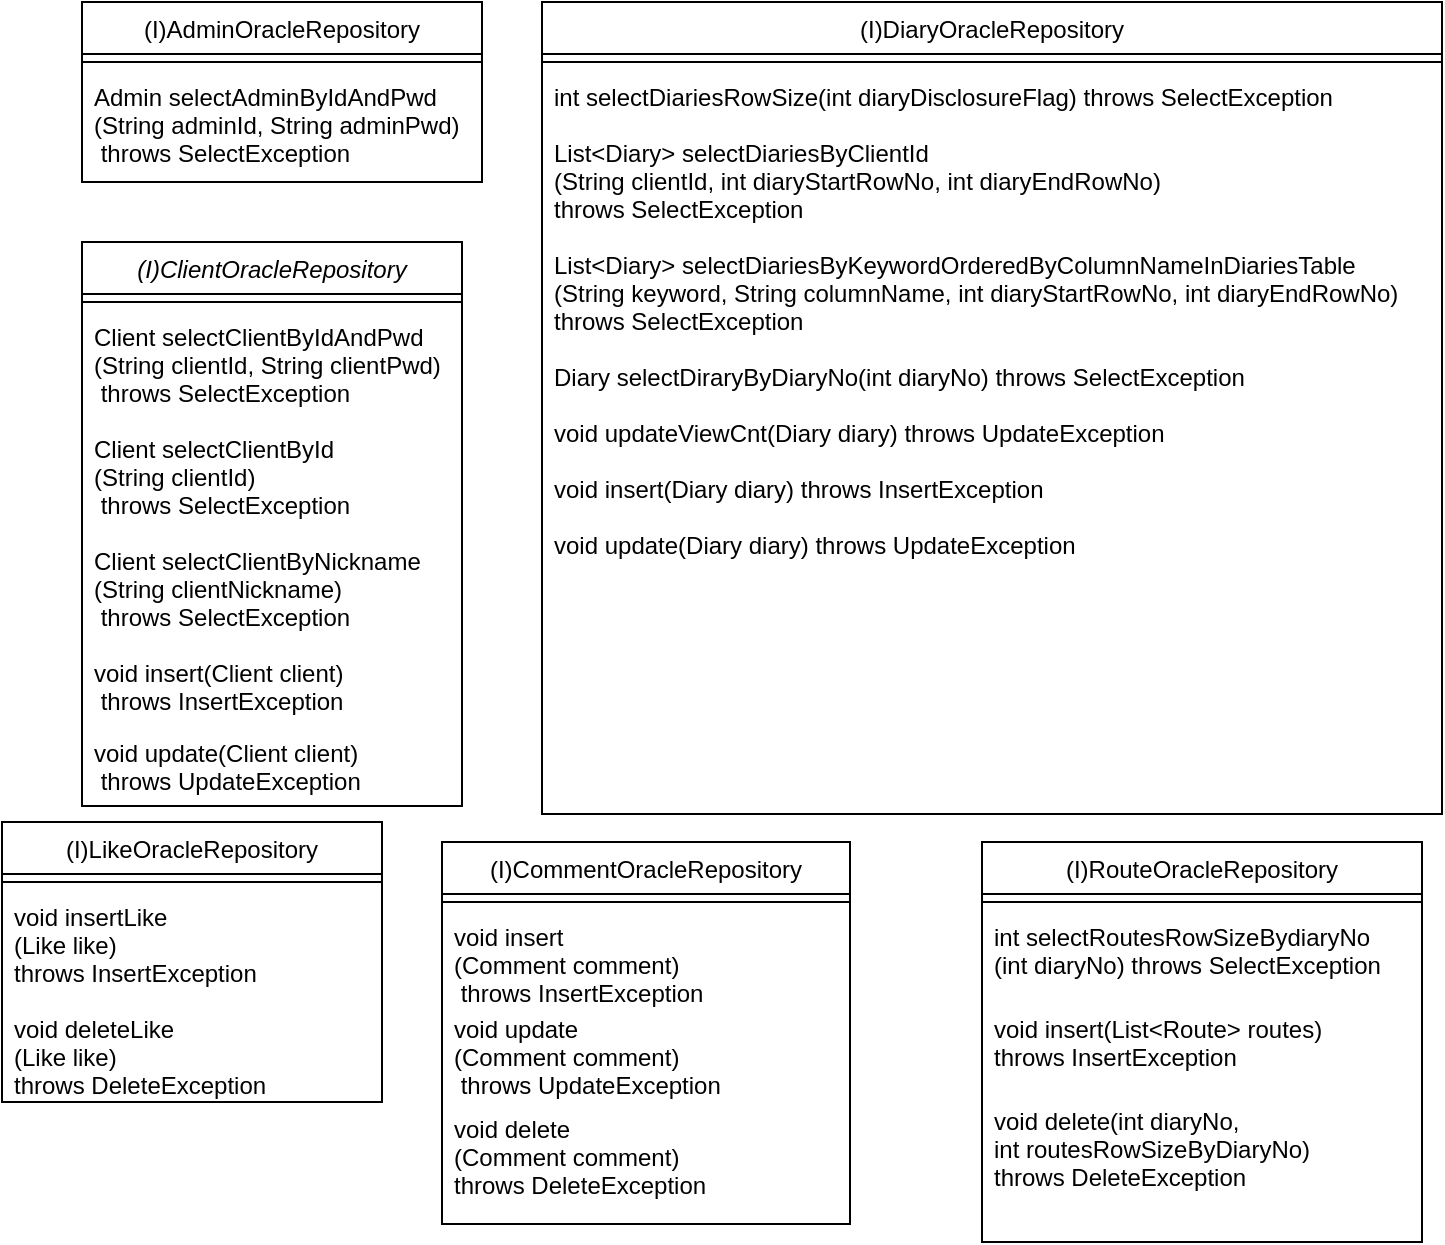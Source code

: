 <mxfile version="20.1.1" type="device"><diagram id="C5RBs43oDa-KdzZeNtuy" name="Page-1"><mxGraphModel dx="1038" dy="547" grid="1" gridSize="10" guides="1" tooltips="1" connect="1" arrows="1" fold="1" page="1" pageScale="1" pageWidth="827" pageHeight="1169" math="0" shadow="0"><root><mxCell id="WIyWlLk6GJQsqaUBKTNV-0"/><mxCell id="WIyWlLk6GJQsqaUBKTNV-1" parent="WIyWlLk6GJQsqaUBKTNV-0"/><mxCell id="zkfFHV4jXpPFQw0GAbJ--0" value="(I)ClientOracleRepository" style="swimlane;fontStyle=2;align=center;verticalAlign=top;childLayout=stackLayout;horizontal=1;startSize=26;horizontalStack=0;resizeParent=1;resizeLast=0;collapsible=1;marginBottom=0;rounded=0;shadow=0;strokeWidth=1;" parent="WIyWlLk6GJQsqaUBKTNV-1" vertex="1"><mxGeometry x="70" y="160" width="190" height="282" as="geometry"><mxRectangle x="230" y="140" width="160" height="26" as="alternateBounds"/></mxGeometry></mxCell><mxCell id="zkfFHV4jXpPFQw0GAbJ--4" value="" style="line;html=1;strokeWidth=1;align=left;verticalAlign=middle;spacingTop=-1;spacingLeft=3;spacingRight=3;rotatable=0;labelPosition=right;points=[];portConstraint=eastwest;" parent="zkfFHV4jXpPFQw0GAbJ--0" vertex="1"><mxGeometry y="26" width="190" height="8" as="geometry"/></mxCell><mxCell id="rqv6vZIQmIfWx-Wsa5B7-43" value="Client selectClientByIdAndPwd&#10;(String clientId, String clientPwd)&#10; throws SelectException&#10;" style="text;align=left;verticalAlign=top;spacingLeft=4;spacingRight=4;overflow=hidden;rotatable=0;points=[[0,0.5],[1,0.5]];portConstraint=eastwest;" parent="zkfFHV4jXpPFQw0GAbJ--0" vertex="1"><mxGeometry y="34" width="190" height="56" as="geometry"/></mxCell><mxCell id="0Yw5HNG7OqplbF1btbz9-0" value="Client selectClientById&#10;(String clientId)&#10; throws SelectException&#10;" style="text;align=left;verticalAlign=top;spacingLeft=4;spacingRight=4;overflow=hidden;rotatable=0;points=[[0,0.5],[1,0.5]];portConstraint=eastwest;" parent="zkfFHV4jXpPFQw0GAbJ--0" vertex="1"><mxGeometry y="90" width="190" height="56" as="geometry"/></mxCell><mxCell id="0Yw5HNG7OqplbF1btbz9-1" value="Client selectClientByNickname&#10;(String clientNickname)&#10; throws SelectException&#10;" style="text;align=left;verticalAlign=top;spacingLeft=4;spacingRight=4;overflow=hidden;rotatable=0;points=[[0,0.5],[1,0.5]];portConstraint=eastwest;" parent="zkfFHV4jXpPFQw0GAbJ--0" vertex="1"><mxGeometry y="146" width="190" height="56" as="geometry"/></mxCell><mxCell id="zkfFHV4jXpPFQw0GAbJ--5" value="void insert(Client client)&#10; throws InsertException&#10;" style="text;align=left;verticalAlign=top;spacingLeft=4;spacingRight=4;overflow=hidden;rotatable=0;points=[[0,0.5],[1,0.5]];portConstraint=eastwest;" parent="zkfFHV4jXpPFQw0GAbJ--0" vertex="1"><mxGeometry y="202" width="190" height="40" as="geometry"/></mxCell><mxCell id="0EjM4GsbVrVu126PNvpz-1" value="void update(Client client)&#10; throws UpdateException&#10;" style="text;align=left;verticalAlign=top;spacingLeft=4;spacingRight=4;overflow=hidden;rotatable=0;points=[[0,0.5],[1,0.5]];portConstraint=eastwest;" parent="zkfFHV4jXpPFQw0GAbJ--0" vertex="1"><mxGeometry y="242" width="190" height="40" as="geometry"/></mxCell><mxCell id="zkfFHV4jXpPFQw0GAbJ--17" value="(I)DiaryOracleRepository" style="swimlane;fontStyle=0;align=center;verticalAlign=top;childLayout=stackLayout;horizontal=1;startSize=26;horizontalStack=0;resizeParent=1;resizeLast=0;collapsible=1;marginBottom=0;rounded=0;shadow=0;strokeWidth=1;" parent="WIyWlLk6GJQsqaUBKTNV-1" vertex="1"><mxGeometry x="300" y="40" width="450" height="406" as="geometry"><mxRectangle x="550" y="140" width="160" height="26" as="alternateBounds"/></mxGeometry></mxCell><mxCell id="zkfFHV4jXpPFQw0GAbJ--23" value="" style="line;html=1;strokeWidth=1;align=left;verticalAlign=middle;spacingTop=-1;spacingLeft=3;spacingRight=3;rotatable=0;labelPosition=right;points=[];portConstraint=eastwest;" parent="zkfFHV4jXpPFQw0GAbJ--17" vertex="1"><mxGeometry y="26" width="450" height="8" as="geometry"/></mxCell><mxCell id="kyHXnrI1cVaGkrJ-gQKq-0" value="int selectDiariesRowSize(int diaryDisclosureFlag) throws SelectException" style="text;align=left;verticalAlign=top;spacingLeft=4;spacingRight=4;overflow=hidden;rotatable=0;points=[[0,0.5],[1,0.5]];portConstraint=eastwest;" parent="zkfFHV4jXpPFQw0GAbJ--17" vertex="1"><mxGeometry y="34" width="450" height="28" as="geometry"/></mxCell><mxCell id="8VjDcOUm5XdPOnwoxeYc-6" value="List&lt;Diary&gt; selectDiariesByClientId&#10;(String clientId, int diaryStartRowNo, int diaryEndRowNo)&#10;throws SelectException" style="text;align=left;verticalAlign=top;spacingLeft=4;spacingRight=4;overflow=hidden;rotatable=0;points=[[0,0.5],[1,0.5]];portConstraint=eastwest;" parent="zkfFHV4jXpPFQw0GAbJ--17" vertex="1"><mxGeometry y="62" width="450" height="56" as="geometry"/></mxCell><mxCell id="8VjDcOUm5XdPOnwoxeYc-8" value="List&lt;Diary&gt; selectDiariesByKeywordOrderedByColumnNameInDiariesTable&#10;(String keyword, String columnName, int diaryStartRowNo, int diaryEndRowNo) &#10;throws SelectException" style="text;align=left;verticalAlign=top;spacingLeft=4;spacingRight=4;overflow=hidden;rotatable=0;points=[[0,0.5],[1,0.5]];portConstraint=eastwest;" parent="zkfFHV4jXpPFQw0GAbJ--17" vertex="1"><mxGeometry y="118" width="450" height="56" as="geometry"/></mxCell><mxCell id="8VjDcOUm5XdPOnwoxeYc-9" value="Diary selectDiraryByDiaryNo(int diaryNo) throws SelectException" style="text;align=left;verticalAlign=top;spacingLeft=4;spacingRight=4;overflow=hidden;rotatable=0;points=[[0,0.5],[1,0.5]];portConstraint=eastwest;" parent="zkfFHV4jXpPFQw0GAbJ--17" vertex="1"><mxGeometry y="174" width="450" height="28" as="geometry"/></mxCell><mxCell id="8VjDcOUm5XdPOnwoxeYc-10" value="void updateViewCnt(Diary diary) throws UpdateException" style="text;align=left;verticalAlign=top;spacingLeft=4;spacingRight=4;overflow=hidden;rotatable=0;points=[[0,0.5],[1,0.5]];portConstraint=eastwest;" parent="zkfFHV4jXpPFQw0GAbJ--17" vertex="1"><mxGeometry y="202" width="450" height="28" as="geometry"/></mxCell><mxCell id="8VjDcOUm5XdPOnwoxeYc-11" value="void insert(Diary diary) throws InsertException" style="text;align=left;verticalAlign=top;spacingLeft=4;spacingRight=4;overflow=hidden;rotatable=0;points=[[0,0.5],[1,0.5]];portConstraint=eastwest;" parent="zkfFHV4jXpPFQw0GAbJ--17" vertex="1"><mxGeometry y="230" width="450" height="28" as="geometry"/></mxCell><mxCell id="8VjDcOUm5XdPOnwoxeYc-12" value="void update(Diary diary) throws UpdateException" style="text;align=left;verticalAlign=top;spacingLeft=4;spacingRight=4;overflow=hidden;rotatable=0;points=[[0,0.5],[1,0.5]];portConstraint=eastwest;" parent="zkfFHV4jXpPFQw0GAbJ--17" vertex="1"><mxGeometry y="258" width="450" height="28" as="geometry"/></mxCell><mxCell id="rqv6vZIQmIfWx-Wsa5B7-2" value="(I)AdminOracleRepository" style="swimlane;fontStyle=0;align=center;verticalAlign=top;childLayout=stackLayout;horizontal=1;startSize=26;horizontalStack=0;resizeParent=1;resizeLast=0;collapsible=1;marginBottom=0;rounded=0;shadow=0;strokeWidth=1;" parent="WIyWlLk6GJQsqaUBKTNV-1" vertex="1"><mxGeometry x="70" y="40" width="200" height="90" as="geometry"><mxRectangle x="550" y="140" width="160" height="26" as="alternateBounds"/></mxGeometry></mxCell><mxCell id="rqv6vZIQmIfWx-Wsa5B7-8" value="" style="line;html=1;strokeWidth=1;align=left;verticalAlign=middle;spacingTop=-1;spacingLeft=3;spacingRight=3;rotatable=0;labelPosition=right;points=[];portConstraint=eastwest;" parent="rqv6vZIQmIfWx-Wsa5B7-2" vertex="1"><mxGeometry y="26" width="200" height="8" as="geometry"/></mxCell><mxCell id="0EjM4GsbVrVu126PNvpz-50" value="Admin selectAdminByIdAndPwd&#10;(String adminId, String adminPwd)&#10; throws SelectException&#10;" style="text;align=left;verticalAlign=top;spacingLeft=4;spacingRight=4;overflow=hidden;rotatable=0;points=[[0,0.5],[1,0.5]];portConstraint=eastwest;" parent="rqv6vZIQmIfWx-Wsa5B7-2" vertex="1"><mxGeometry y="34" width="200" height="56" as="geometry"/></mxCell><mxCell id="rqv6vZIQmIfWx-Wsa5B7-10" value="(I)CommentOracleRepository" style="swimlane;fontStyle=0;align=center;verticalAlign=top;childLayout=stackLayout;horizontal=1;startSize=26;horizontalStack=0;resizeParent=1;resizeLast=0;collapsible=1;marginBottom=0;rounded=0;shadow=0;strokeWidth=1;" parent="WIyWlLk6GJQsqaUBKTNV-1" vertex="1"><mxGeometry x="250" y="460" width="204" height="191" as="geometry"><mxRectangle x="550" y="140" width="160" height="26" as="alternateBounds"/></mxGeometry></mxCell><mxCell id="rqv6vZIQmIfWx-Wsa5B7-16" value="" style="line;html=1;strokeWidth=1;align=left;verticalAlign=middle;spacingTop=-1;spacingLeft=3;spacingRight=3;rotatable=0;labelPosition=right;points=[];portConstraint=eastwest;" parent="rqv6vZIQmIfWx-Wsa5B7-10" vertex="1"><mxGeometry y="26" width="204" height="8" as="geometry"/></mxCell><mxCell id="0EjM4GsbVrVu126PNvpz-51" value="void insert&#10;(Comment comment)&#10; throws InsertException&#10;" style="text;align=left;verticalAlign=top;spacingLeft=4;spacingRight=4;overflow=hidden;rotatable=0;points=[[0,0.5],[1,0.5]];portConstraint=eastwest;" parent="rqv6vZIQmIfWx-Wsa5B7-10" vertex="1"><mxGeometry y="34" width="204" height="46" as="geometry"/></mxCell><mxCell id="0EjM4GsbVrVu126PNvpz-52" value="void update&#10;(Comment comment)&#10; throws UpdateException&#10;" style="text;align=left;verticalAlign=top;spacingLeft=4;spacingRight=4;overflow=hidden;rotatable=0;points=[[0,0.5],[1,0.5]];portConstraint=eastwest;" parent="rqv6vZIQmIfWx-Wsa5B7-10" vertex="1"><mxGeometry y="80" width="204" height="50" as="geometry"/></mxCell><mxCell id="0EjM4GsbVrVu126PNvpz-53" value="void delete&#10;(Comment comment)&#10;throws DeleteException" style="text;align=left;verticalAlign=top;spacingLeft=4;spacingRight=4;overflow=hidden;rotatable=0;points=[[0,0.5],[1,0.5]];portConstraint=eastwest;" parent="rqv6vZIQmIfWx-Wsa5B7-10" vertex="1"><mxGeometry y="130" width="204" height="50" as="geometry"/></mxCell><mxCell id="rqv6vZIQmIfWx-Wsa5B7-18" value="(I)LikeOracleRepository" style="swimlane;fontStyle=0;align=center;verticalAlign=top;childLayout=stackLayout;horizontal=1;startSize=26;horizontalStack=0;resizeParent=1;resizeLast=0;collapsible=1;marginBottom=0;rounded=0;shadow=0;strokeWidth=1;" parent="WIyWlLk6GJQsqaUBKTNV-1" vertex="1"><mxGeometry x="30" y="450" width="190" height="140" as="geometry"><mxRectangle x="550" y="140" width="160" height="26" as="alternateBounds"/></mxGeometry></mxCell><mxCell id="rqv6vZIQmIfWx-Wsa5B7-24" value="" style="line;html=1;strokeWidth=1;align=left;verticalAlign=middle;spacingTop=-1;spacingLeft=3;spacingRight=3;rotatable=0;labelPosition=right;points=[];portConstraint=eastwest;" parent="rqv6vZIQmIfWx-Wsa5B7-18" vertex="1"><mxGeometry y="26" width="190" height="8" as="geometry"/></mxCell><mxCell id="0EjM4GsbVrVu126PNvpz-22" value="void insertLike&#10;(Like like)&#10;throws InsertException" style="text;align=left;verticalAlign=top;spacingLeft=4;spacingRight=4;overflow=hidden;rotatable=0;points=[[0,0.5],[1,0.5]];portConstraint=eastwest;" parent="rqv6vZIQmIfWx-Wsa5B7-18" vertex="1"><mxGeometry y="34" width="190" height="56" as="geometry"/></mxCell><mxCell id="0EjM4GsbVrVu126PNvpz-58" value="void deleteLike&#10;(Like like)&#10;throws DeleteException&#10;" style="text;align=left;verticalAlign=top;spacingLeft=4;spacingRight=4;overflow=hidden;rotatable=0;points=[[0,0.5],[1,0.5]];portConstraint=eastwest;" parent="rqv6vZIQmIfWx-Wsa5B7-18" vertex="1"><mxGeometry y="90" width="190" height="50" as="geometry"/></mxCell><mxCell id="rqv6vZIQmIfWx-Wsa5B7-26" value="(I)RouteOracleRepository" style="swimlane;fontStyle=0;align=center;verticalAlign=top;childLayout=stackLayout;horizontal=1;startSize=26;horizontalStack=0;resizeParent=1;resizeLast=0;collapsible=1;marginBottom=0;rounded=0;shadow=0;strokeWidth=1;" parent="WIyWlLk6GJQsqaUBKTNV-1" vertex="1"><mxGeometry x="520" y="460" width="220" height="200" as="geometry"><mxRectangle x="550" y="140" width="160" height="26" as="alternateBounds"/></mxGeometry></mxCell><mxCell id="rqv6vZIQmIfWx-Wsa5B7-32" value="" style="line;html=1;strokeWidth=1;align=left;verticalAlign=middle;spacingTop=-1;spacingLeft=3;spacingRight=3;rotatable=0;labelPosition=right;points=[];portConstraint=eastwest;" parent="rqv6vZIQmIfWx-Wsa5B7-26" vertex="1"><mxGeometry y="26" width="220" height="8" as="geometry"/></mxCell><mxCell id="MCwRIN643aNDsTRVC5zK-0" value="int selectRoutesRowSizeBydiaryNo&#10;(int diaryNo) throws SelectException" style="text;align=left;verticalAlign=top;spacingLeft=4;spacingRight=4;overflow=hidden;rotatable=0;points=[[0,0.5],[1,0.5]];portConstraint=eastwest;" vertex="1" parent="rqv6vZIQmIfWx-Wsa5B7-26"><mxGeometry y="34" width="220" height="46" as="geometry"/></mxCell><mxCell id="0EjM4GsbVrVu126PNvpz-54" value="void insert(List&lt;Route&gt; routes) &#10;throws InsertException" style="text;align=left;verticalAlign=top;spacingLeft=4;spacingRight=4;overflow=hidden;rotatable=0;points=[[0,0.5],[1,0.5]];portConstraint=eastwest;" parent="rqv6vZIQmIfWx-Wsa5B7-26" vertex="1"><mxGeometry y="80" width="220" height="46" as="geometry"/></mxCell><mxCell id="0EjM4GsbVrVu126PNvpz-56" value="void delete(int diaryNo, &#10;int routesRowSizeByDiaryNo) &#10;throws DeleteException" style="text;align=left;verticalAlign=top;spacingLeft=4;spacingRight=4;overflow=hidden;rotatable=0;points=[[0,0.5],[1,0.5]];portConstraint=eastwest;" parent="rqv6vZIQmIfWx-Wsa5B7-26" vertex="1"><mxGeometry y="126" width="220" height="60" as="geometry"/></mxCell></root></mxGraphModel></diagram></mxfile>